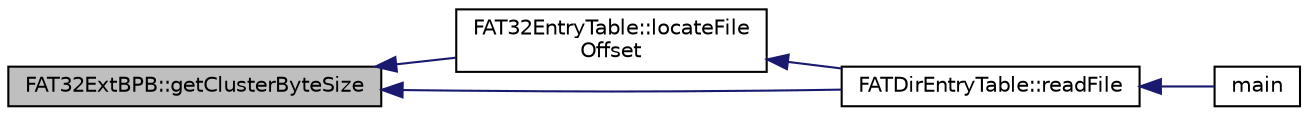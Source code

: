 digraph "FAT32ExtBPB::getClusterByteSize"
{
  edge [fontname="Helvetica",fontsize="10",labelfontname="Helvetica",labelfontsize="10"];
  node [fontname="Helvetica",fontsize="10",shape=record];
  rankdir="LR";
  Node3 [label="FAT32ExtBPB::getClusterByteSize",height=0.2,width=0.4,color="black", fillcolor="grey75", style="filled", fontcolor="black"];
  Node3 -> Node4 [dir="back",color="midnightblue",fontsize="10",style="solid",fontname="Helvetica"];
  Node4 [label="FAT32EntryTable::locateFile\lOffset",height=0.2,width=0.4,color="black", fillcolor="white", style="filled",URL="$d8/d88/class_f_a_t32_entry_table.html#ab3934c3baa64a62fbe597851aa39d745"];
  Node4 -> Node5 [dir="back",color="midnightblue",fontsize="10",style="solid",fontname="Helvetica"];
  Node5 [label="FATDirEntryTable::readFile",height=0.2,width=0.4,color="black", fillcolor="white", style="filled",URL="$d9/d43/class_f_a_t_dir_entry_table.html#a9530e4a8c8ac7be7dd5cf578acef39c9"];
  Node5 -> Node6 [dir="back",color="midnightblue",fontsize="10",style="solid",fontname="Helvetica"];
  Node6 [label="main",height=0.2,width=0.4,color="black", fillcolor="white", style="filled",URL="$d2/d27/main__fat__test_8cpp.html#ae66f6b31b5ad750f1fe042a706a4e3d4"];
  Node3 -> Node5 [dir="back",color="midnightblue",fontsize="10",style="solid",fontname="Helvetica"];
}

